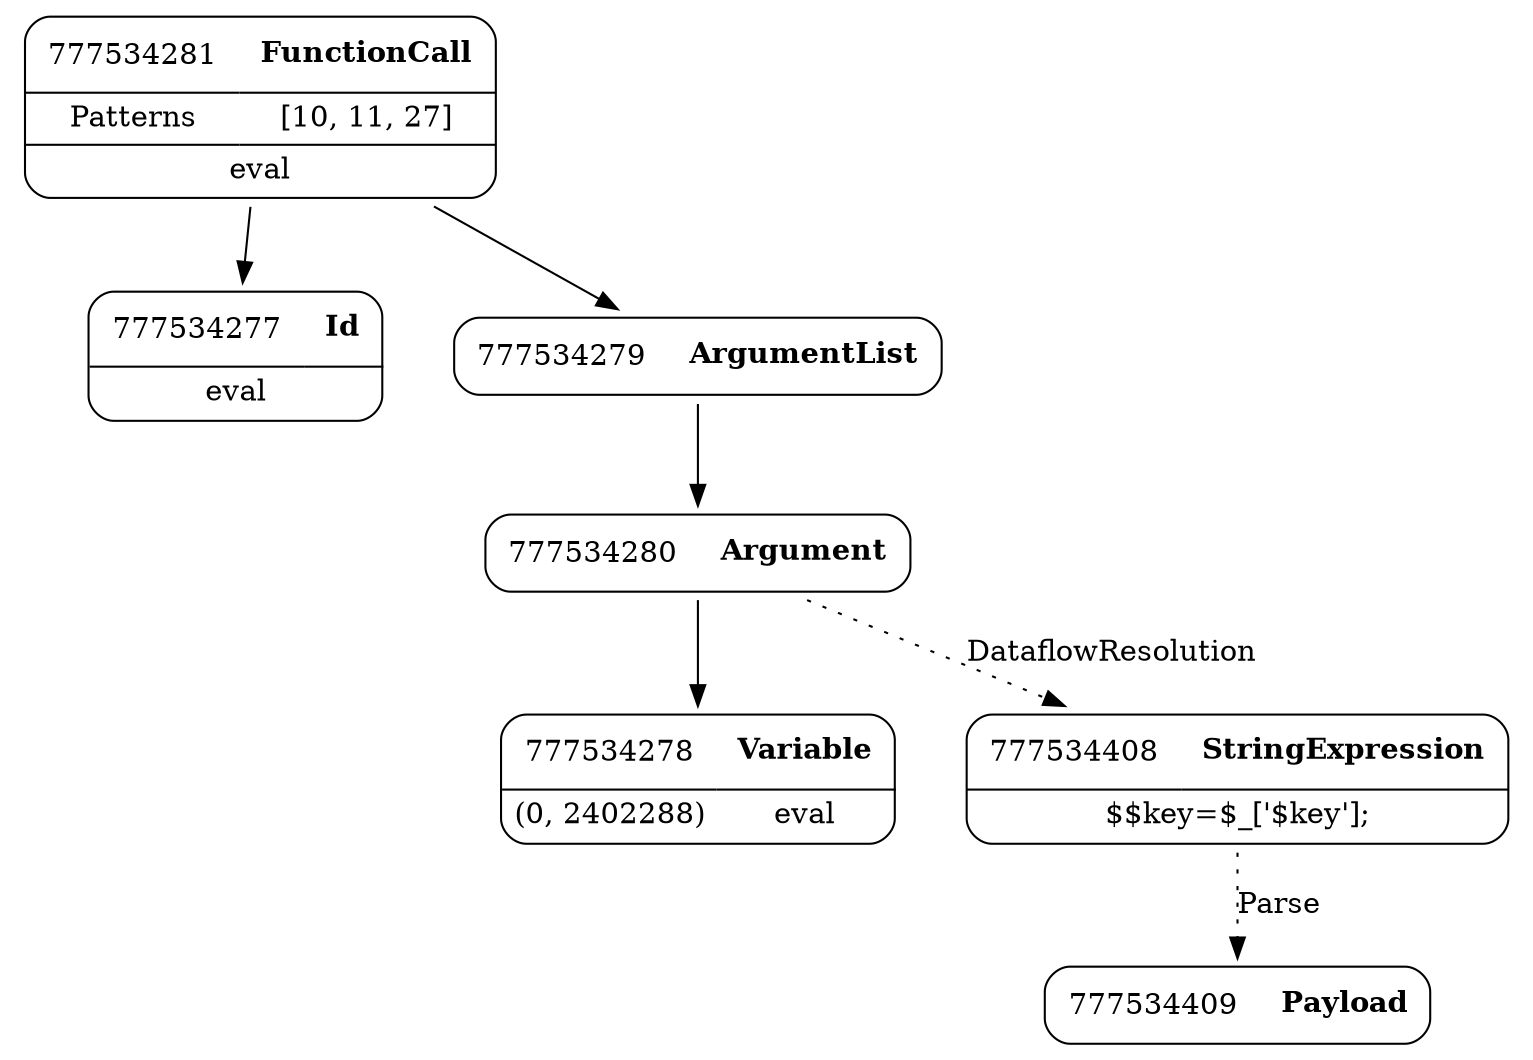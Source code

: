 digraph ast {
node [shape=none];
777534280 [label=<<TABLE border='1' cellspacing='0' cellpadding='10' style='rounded' ><TR><TD border='0'>777534280</TD><TD border='0'><B>Argument</B></TD></TR></TABLE>>];
777534280 -> 777534278 [weight=2];
777534280 -> 777534408 [style=dotted,label=DataflowResolution];
777534408 [label=<<TABLE border='1' cellspacing='0' cellpadding='10' style='rounded' ><TR><TD border='0'>777534408</TD><TD border='0'><B>StringExpression</B></TD></TR><HR/><TR><TD border='0' cellpadding='5' colspan='2'>$$key=$_['$key'];</TD></TR></TABLE>>];
777534408 -> 777534409 [style=dotted,label=Parse];
777534281 [label=<<TABLE border='1' cellspacing='0' cellpadding='10' style='rounded' ><TR><TD border='0'>777534281</TD><TD border='0'><B>FunctionCall</B></TD></TR><HR/><TR><TD border='0' cellpadding='5'>Patterns</TD><TD border='0' cellpadding='5'>[10, 11, 27]</TD></TR><HR/><TR><TD border='0' cellpadding='5' colspan='2'>eval</TD></TR></TABLE>>];
777534281 -> 777534277 [weight=2];
777534281 -> 777534279 [weight=2];
777534409 [label=<<TABLE border='1' cellspacing='0' cellpadding='10' style='rounded' ><TR><TD border='0'>777534409</TD><TD border='0'><B>Payload</B></TD></TR></TABLE>>];
777534277 [label=<<TABLE border='1' cellspacing='0' cellpadding='10' style='rounded' ><TR><TD border='0'>777534277</TD><TD border='0'><B>Id</B></TD></TR><HR/><TR><TD border='0' cellpadding='5' colspan='2'>eval</TD></TR></TABLE>>];
777534278 [label=<<TABLE border='1' cellspacing='0' cellpadding='10' style='rounded' ><TR><TD border='0'>777534278</TD><TD border='0'><B>Variable</B></TD></TR><HR/><TR><TD border='0' cellpadding='5'>(0, 2402288)</TD><TD border='0' cellpadding='5'>eval</TD></TR></TABLE>>];
777534279 [label=<<TABLE border='1' cellspacing='0' cellpadding='10' style='rounded' ><TR><TD border='0'>777534279</TD><TD border='0'><B>ArgumentList</B></TD></TR></TABLE>>];
777534279 -> 777534280 [weight=2];
}

